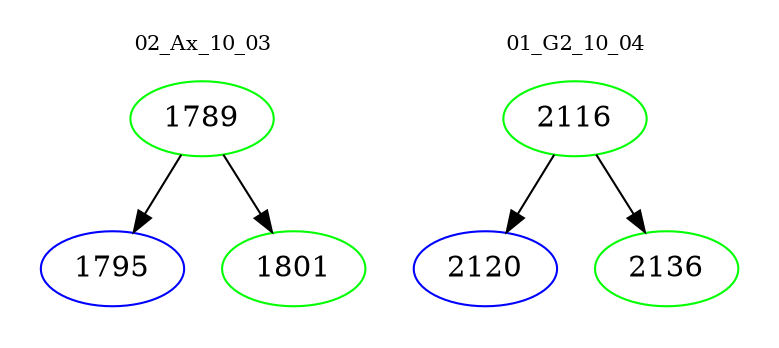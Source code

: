 digraph{
subgraph cluster_0 {
color = white
label = "02_Ax_10_03";
fontsize=10;
T0_1789 [label="1789", color="green"]
T0_1789 -> T0_1795 [color="black"]
T0_1795 [label="1795", color="blue"]
T0_1789 -> T0_1801 [color="black"]
T0_1801 [label="1801", color="green"]
}
subgraph cluster_1 {
color = white
label = "01_G2_10_04";
fontsize=10;
T1_2116 [label="2116", color="green"]
T1_2116 -> T1_2120 [color="black"]
T1_2120 [label="2120", color="blue"]
T1_2116 -> T1_2136 [color="black"]
T1_2136 [label="2136", color="green"]
}
}
